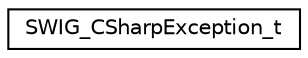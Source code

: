 digraph "Graphical Class Hierarchy"
{
 // LATEX_PDF_SIZE
  edge [fontname="Helvetica",fontsize="10",labelfontname="Helvetica",labelfontsize="10"];
  node [fontname="Helvetica",fontsize="10",shape=record];
  rankdir="LR";
  Node0 [label="SWIG_CSharpException_t",height=0.2,width=0.4,color="black", fillcolor="white", style="filled",URL="$struct_s_w_i_g___c_sharp_exception__t.html",tooltip=" "];
}
